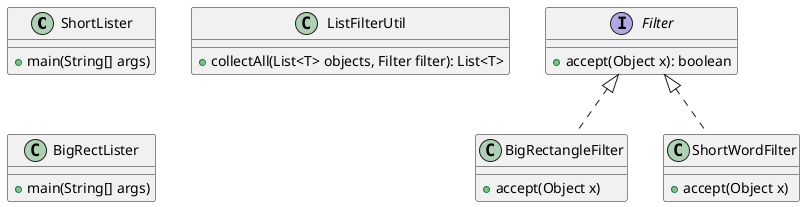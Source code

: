 @startuml

class ShortLister {
    + main(String[] args)
}

class BigRectangleFilter implements Filter {
    + accept(Object x)
}

class ShortWordFilter implements Filter {
    + accept(Object x)
}

class ListFilterUtil {
    + collectAll(List<T> objects, Filter filter): List<T>
}

interface Filter {
    + accept(Object x): boolean
}

class BigRectLister {
    + main(String[] args)
}

@enduml
